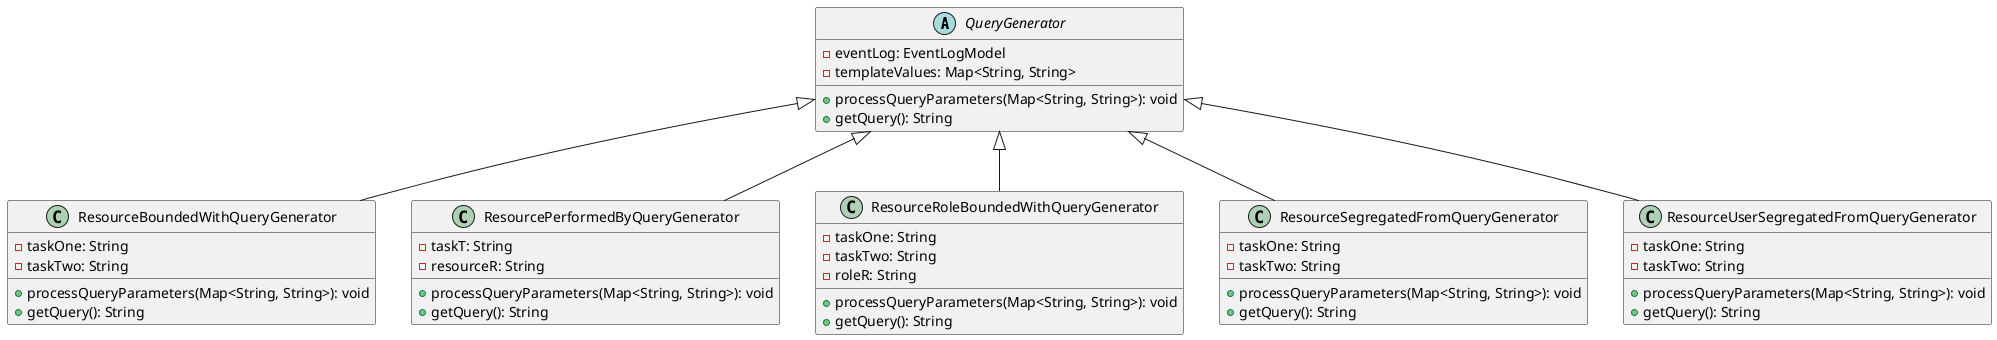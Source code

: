 @startuml

abstract class QueryGenerator {
  - eventLog: EventLogModel
  - templateValues: Map<String, String>
  + processQueryParameters(Map<String, String>): void
  + getQuery(): String
}

class ResourceBoundedWithQueryGenerator {
  - taskOne: String
  - taskTwo: String
  + processQueryParameters(Map<String, String>): void
  + getQuery(): String
}

class ResourcePerformedByQueryGenerator {
  - taskT: String
  - resourceR: String
  + processQueryParameters(Map<String, String>): void
  + getQuery(): String
}

class ResourceRoleBoundedWithQueryGenerator {
  - taskOne: String
  - taskTwo: String
  - roleR: String
  + processQueryParameters(Map<String, String>): void
  + getQuery(): String
}

class ResourceSegregatedFromQueryGenerator {
  - taskOne: String
  - taskTwo: String
  + processQueryParameters(Map<String, String>): void
  + getQuery(): String
}

class ResourceUserSegregatedFromQueryGenerator {
  - taskOne: String
  - taskTwo: String
  + processQueryParameters(Map<String, String>): void
  + getQuery(): String
}

QueryGenerator <|-- ResourceBoundedWithQueryGenerator
QueryGenerator <|-- ResourcePerformedByQueryGenerator
QueryGenerator <|-- ResourceRoleBoundedWithQueryGenerator
QueryGenerator <|-- ResourceSegregatedFromQueryGenerator
QueryGenerator <|-- ResourceUserSegregatedFromQueryGenerator

@enduml
